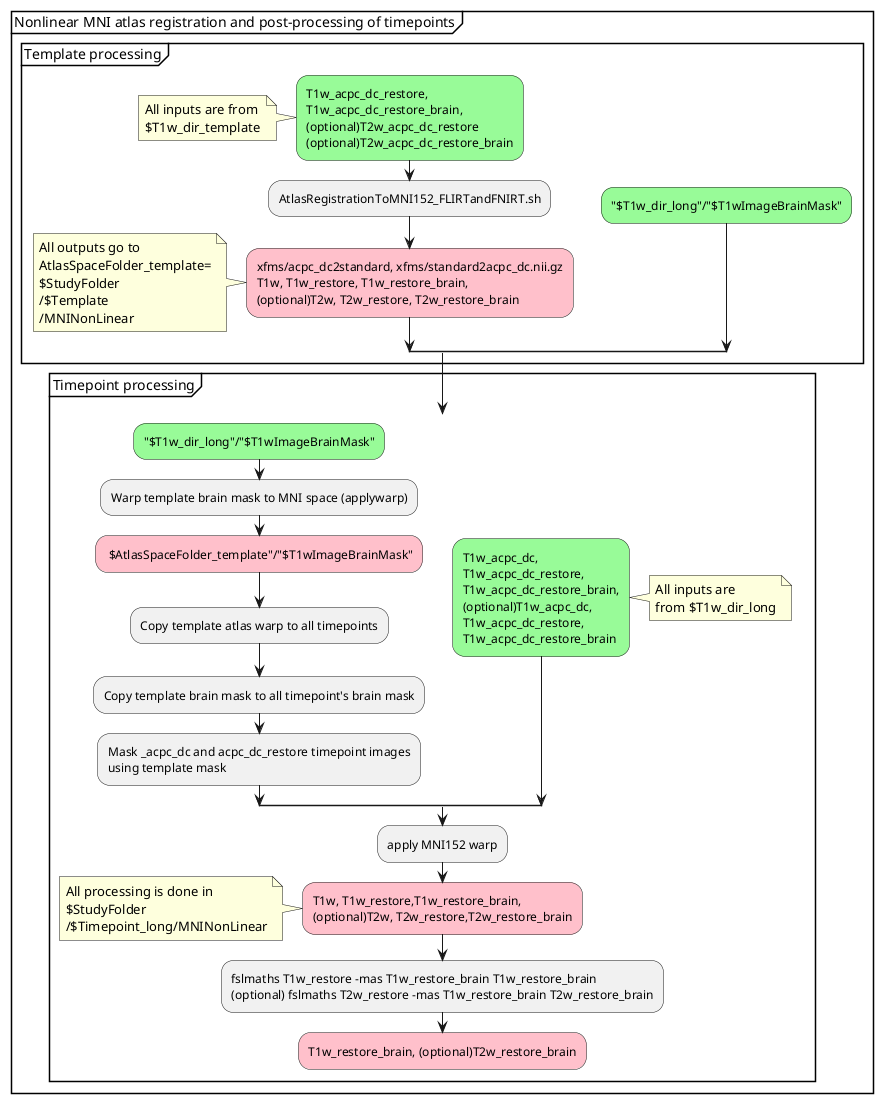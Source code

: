 @startuml MNI nonlinear registration/copying
group Nonlinear MNI atlas registration and post-processing of timepoints
group Template processing
split
    -[hidden]->
    #palegreen:T1w_acpc_dc_restore,
    T1w_acpc_dc_restore_brain,
    (optional)T2w_acpc_dc_restore
    (optional)T2w_acpc_dc_restore_brain;
    note 
        All inputs are from 
        $T1w_dir_template
    end note
    :AtlasRegistrationToMNI152_FLIRTandFNIRT.sh;
    #pink:xfms/acpc_dc2standard, xfms/standard2acpc_dc.nii.gz
    T1w, T1w_restore, T1w_restore_brain,
    (optional)T2w, T2w_restore, T2w_restore_brain;
    note
        All outputs go to
        AtlasSpaceFolder_template=
        $StudyFolder
        /$Template
        /MNINonLinear
    end note
split again
    -[hidden]->
    #palegreen:"$T1w_dir_long"/"$T1wImageBrainMask";
end split
end group


group Timepoint processing
    split
    -[hidden]->
        #palegreen:"$T1w_dir_long"/"$T1wImageBrainMask";
        :Warp template brain mask to MNI space (applywarp);
        #pink: $AtlasSpaceFolder_template"/"$T1wImageBrainMask";
        :Copy template atlas warp to all timepoints;
        :Copy template brain mask to all timepoint's brain mask;
        :Mask _acpc_dc and acpc_dc_restore timepoint images 
        using template mask;

    split again
        -[hidden]->
        #palegreen:T1w_acpc_dc, 
        T1w_acpc_dc_restore,
        T1w_acpc_dc_restore_brain,
        (optional)T1w_acpc_dc,
        T1w_acpc_dc_restore,
        T1w_acpc_dc_restore_brain;
        note right
            All inputs are
            from $T1w_dir_long
        end note
    end split
    
    :apply MNI152 warp;
    #pink:T1w, T1w_restore,T1w_restore_brain,
    (optional)T2w, T2w_restore,T2w_restore_brain;
    note left
        All processing is done in 
        $StudyFolder
        /$Timepoint_long/MNINonLinear
    end note    
    :fslmaths T1w_restore -mas T1w_restore_brain T1w_restore_brain
    (optional) fslmaths T2w_restore -mas T1w_restore_brain T2w_restore_brain;
    #pink:T1w_restore_brain, (optional)T2w_restore_brain;    
    detach
end group

@enduml